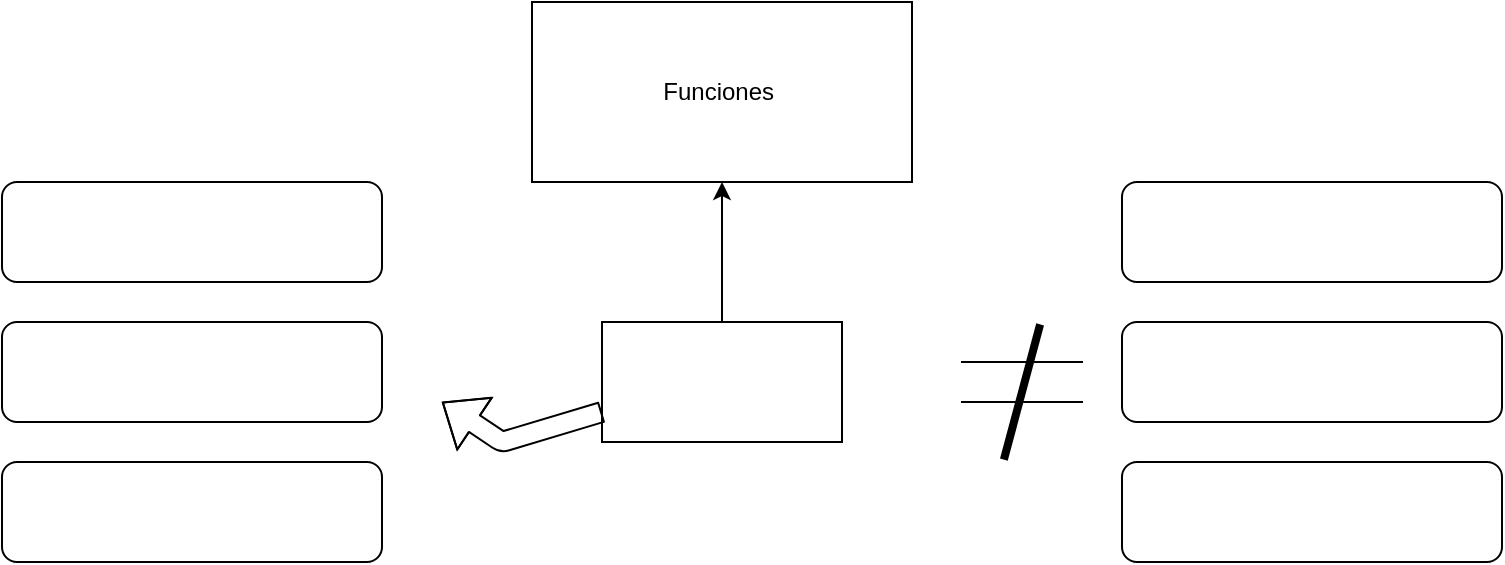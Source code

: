 <mxfile version="14.0.4" type="github">
  <diagram id="sq5ixLmchy_gWhD6QR-o" name="Page-1">
    <mxGraphModel dx="862" dy="524" grid="1" gridSize="10" guides="1" tooltips="1" connect="1" arrows="1" fold="1" page="1" pageScale="1" pageWidth="827" pageHeight="1169" math="0" shadow="0">
      <root>
        <mxCell id="0" />
        <mxCell id="1" parent="0" />
        <mxCell id="KSV4AMoXFUWsUYzfuKbH-1" value="" style="rounded=0;whiteSpace=wrap;html=1;" vertex="1" parent="1">
          <mxGeometry x="340" y="240" width="120" height="60" as="geometry" />
        </mxCell>
        <mxCell id="KSV4AMoXFUWsUYzfuKbH-2" value="" style="endArrow=classic;html=1;" edge="1" parent="1">
          <mxGeometry width="50" height="50" relative="1" as="geometry">
            <mxPoint x="400" y="240" as="sourcePoint" />
            <mxPoint x="400" y="170" as="targetPoint" />
            <Array as="points">
              <mxPoint x="400" y="200" />
            </Array>
          </mxGeometry>
        </mxCell>
        <mxCell id="KSV4AMoXFUWsUYzfuKbH-3" value="Funciones&amp;nbsp;" style="rounded=0;whiteSpace=wrap;html=1;" vertex="1" parent="1">
          <mxGeometry x="305" y="80" width="190" height="90" as="geometry" />
        </mxCell>
        <mxCell id="KSV4AMoXFUWsUYzfuKbH-4" value="" style="shape=partialRectangle;whiteSpace=wrap;html=1;top=0;bottom=0;fillColor=none;rotation=90;" vertex="1" parent="1">
          <mxGeometry x="540" y="240" width="20" height="60" as="geometry" />
        </mxCell>
        <mxCell id="KSV4AMoXFUWsUYzfuKbH-5" value="" style="line;strokeWidth=4;direction=south;html=1;perimeter=backbonePerimeter;points=[];outlineConnect=0;rotation=15;" vertex="1" parent="1">
          <mxGeometry x="545" y="240.0" width="10" height="70" as="geometry" />
        </mxCell>
        <mxCell id="KSV4AMoXFUWsUYzfuKbH-8" value="" style="rounded=1;whiteSpace=wrap;html=1;" vertex="1" parent="1">
          <mxGeometry x="600" y="170" width="190" height="50" as="geometry" />
        </mxCell>
        <mxCell id="KSV4AMoXFUWsUYzfuKbH-9" value="" style="rounded=1;whiteSpace=wrap;html=1;" vertex="1" parent="1">
          <mxGeometry x="600" y="240" width="190" height="50" as="geometry" />
        </mxCell>
        <mxCell id="KSV4AMoXFUWsUYzfuKbH-10" value="" style="rounded=1;whiteSpace=wrap;html=1;" vertex="1" parent="1">
          <mxGeometry x="600" y="310" width="190" height="50" as="geometry" />
        </mxCell>
        <mxCell id="KSV4AMoXFUWsUYzfuKbH-11" value="" style="rounded=1;whiteSpace=wrap;html=1;" vertex="1" parent="1">
          <mxGeometry x="40" y="170" width="190" height="50" as="geometry" />
        </mxCell>
        <mxCell id="KSV4AMoXFUWsUYzfuKbH-12" value="" style="rounded=1;whiteSpace=wrap;html=1;" vertex="1" parent="1">
          <mxGeometry x="40" y="240" width="190" height="50" as="geometry" />
        </mxCell>
        <mxCell id="KSV4AMoXFUWsUYzfuKbH-13" value="" style="rounded=1;whiteSpace=wrap;html=1;" vertex="1" parent="1">
          <mxGeometry x="40" y="310" width="190" height="50" as="geometry" />
        </mxCell>
        <mxCell id="KSV4AMoXFUWsUYzfuKbH-16" value="" style="shape=flexArrow;endArrow=classic;html=1;exitX=0;exitY=0.75;exitDx=0;exitDy=0;" edge="1" parent="1" source="KSV4AMoXFUWsUYzfuKbH-1">
          <mxGeometry width="50" height="50" relative="1" as="geometry">
            <mxPoint x="390" y="300" as="sourcePoint" />
            <mxPoint x="260" y="280" as="targetPoint" />
            <Array as="points">
              <mxPoint x="290" y="300" />
            </Array>
          </mxGeometry>
        </mxCell>
      </root>
    </mxGraphModel>
  </diagram>
</mxfile>
